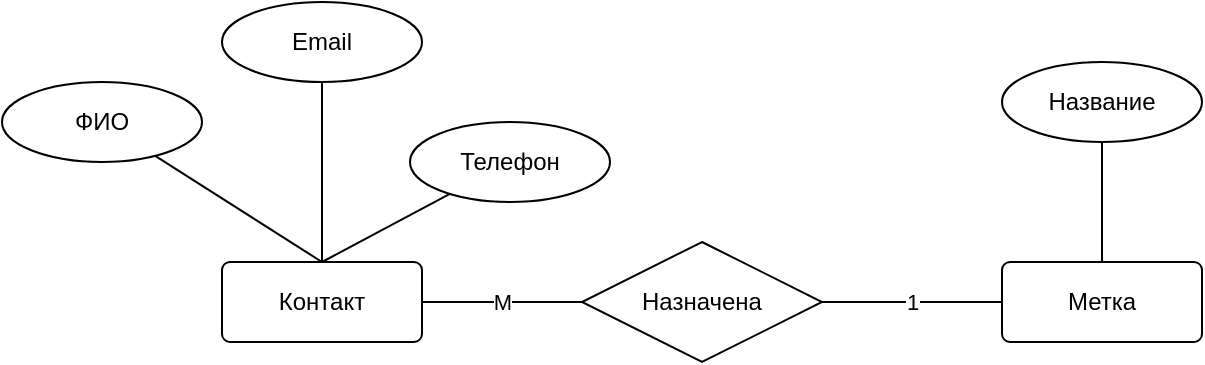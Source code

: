 <mxfile version="17.1.3" type="device"><diagram id="Ka-MwCcnrOFa8qBQDGhb" name="Page-1"><mxGraphModel dx="813" dy="435" grid="1" gridSize="10" guides="1" tooltips="1" connect="1" arrows="1" fold="1" page="1" pageScale="1" pageWidth="827" pageHeight="1169" math="0" shadow="0"><root><mxCell id="0"/><mxCell id="1" parent="0"/><mxCell id="4eUrbgZt-fBhA5pAM3GP-1" value="ФИО" style="ellipse;whiteSpace=wrap;html=1;align=center;" vertex="1" parent="1"><mxGeometry x="50" y="220" width="100" height="40" as="geometry"/></mxCell><mxCell id="4eUrbgZt-fBhA5pAM3GP-10" value="М" style="edgeStyle=none;rounded=0;orthogonalLoop=1;jettySize=auto;html=1;exitX=1;exitY=0.5;exitDx=0;exitDy=0;endArrow=none;endFill=0;" edge="1" parent="1" source="4eUrbgZt-fBhA5pAM3GP-2" target="4eUrbgZt-fBhA5pAM3GP-11"><mxGeometry relative="1" as="geometry"/></mxCell><mxCell id="4eUrbgZt-fBhA5pAM3GP-13" style="edgeStyle=none;rounded=0;orthogonalLoop=1;jettySize=auto;html=1;exitX=0.5;exitY=0;exitDx=0;exitDy=0;endArrow=none;endFill=0;" edge="1" parent="1" source="4eUrbgZt-fBhA5pAM3GP-2" target="4eUrbgZt-fBhA5pAM3GP-9"><mxGeometry relative="1" as="geometry"/></mxCell><mxCell id="4eUrbgZt-fBhA5pAM3GP-14" value="" style="edgeStyle=none;rounded=0;orthogonalLoop=1;jettySize=auto;html=1;endArrow=none;endFill=0;" edge="1" parent="1" source="4eUrbgZt-fBhA5pAM3GP-2" target="4eUrbgZt-fBhA5pAM3GP-8"><mxGeometry relative="1" as="geometry"/></mxCell><mxCell id="4eUrbgZt-fBhA5pAM3GP-15" style="edgeStyle=none;rounded=0;orthogonalLoop=1;jettySize=auto;html=1;exitX=0.5;exitY=0;exitDx=0;exitDy=0;endArrow=none;endFill=0;" edge="1" parent="1" source="4eUrbgZt-fBhA5pAM3GP-2" target="4eUrbgZt-fBhA5pAM3GP-1"><mxGeometry relative="1" as="geometry"/></mxCell><mxCell id="4eUrbgZt-fBhA5pAM3GP-2" value="Контакт" style="rounded=1;arcSize=10;whiteSpace=wrap;html=1;align=center;" vertex="1" parent="1"><mxGeometry x="160" y="310" width="100" height="40" as="geometry"/></mxCell><mxCell id="4eUrbgZt-fBhA5pAM3GP-7" style="edgeStyle=none;rounded=0;orthogonalLoop=1;jettySize=auto;html=1;exitX=0.5;exitY=0;exitDx=0;exitDy=0;endArrow=none;endFill=0;" edge="1" parent="1" source="4eUrbgZt-fBhA5pAM3GP-3" target="4eUrbgZt-fBhA5pAM3GP-4"><mxGeometry relative="1" as="geometry"/></mxCell><mxCell id="4eUrbgZt-fBhA5pAM3GP-3" value="Метка" style="rounded=1;arcSize=10;whiteSpace=wrap;html=1;align=center;" vertex="1" parent="1"><mxGeometry x="550" y="310" width="100" height="40" as="geometry"/></mxCell><mxCell id="4eUrbgZt-fBhA5pAM3GP-4" value="Название" style="ellipse;whiteSpace=wrap;html=1;align=center;" vertex="1" parent="1"><mxGeometry x="550" y="210" width="100" height="40" as="geometry"/></mxCell><mxCell id="4eUrbgZt-fBhA5pAM3GP-8" value="Email" style="ellipse;whiteSpace=wrap;html=1;align=center;" vertex="1" parent="1"><mxGeometry x="160" y="180" width="100" height="40" as="geometry"/></mxCell><mxCell id="4eUrbgZt-fBhA5pAM3GP-9" value="Телефон" style="ellipse;whiteSpace=wrap;html=1;align=center;" vertex="1" parent="1"><mxGeometry x="254" y="240" width="100" height="40" as="geometry"/></mxCell><mxCell id="4eUrbgZt-fBhA5pAM3GP-12" value="1" style="edgeStyle=none;rounded=0;orthogonalLoop=1;jettySize=auto;html=1;exitX=1;exitY=0.5;exitDx=0;exitDy=0;endArrow=none;endFill=0;" edge="1" parent="1" source="4eUrbgZt-fBhA5pAM3GP-11" target="4eUrbgZt-fBhA5pAM3GP-3"><mxGeometry relative="1" as="geometry"/></mxCell><mxCell id="4eUrbgZt-fBhA5pAM3GP-11" value="Назначена" style="shape=rhombus;perimeter=rhombusPerimeter;whiteSpace=wrap;html=1;align=center;" vertex="1" parent="1"><mxGeometry x="340" y="300" width="120" height="60" as="geometry"/></mxCell></root></mxGraphModel></diagram></mxfile>